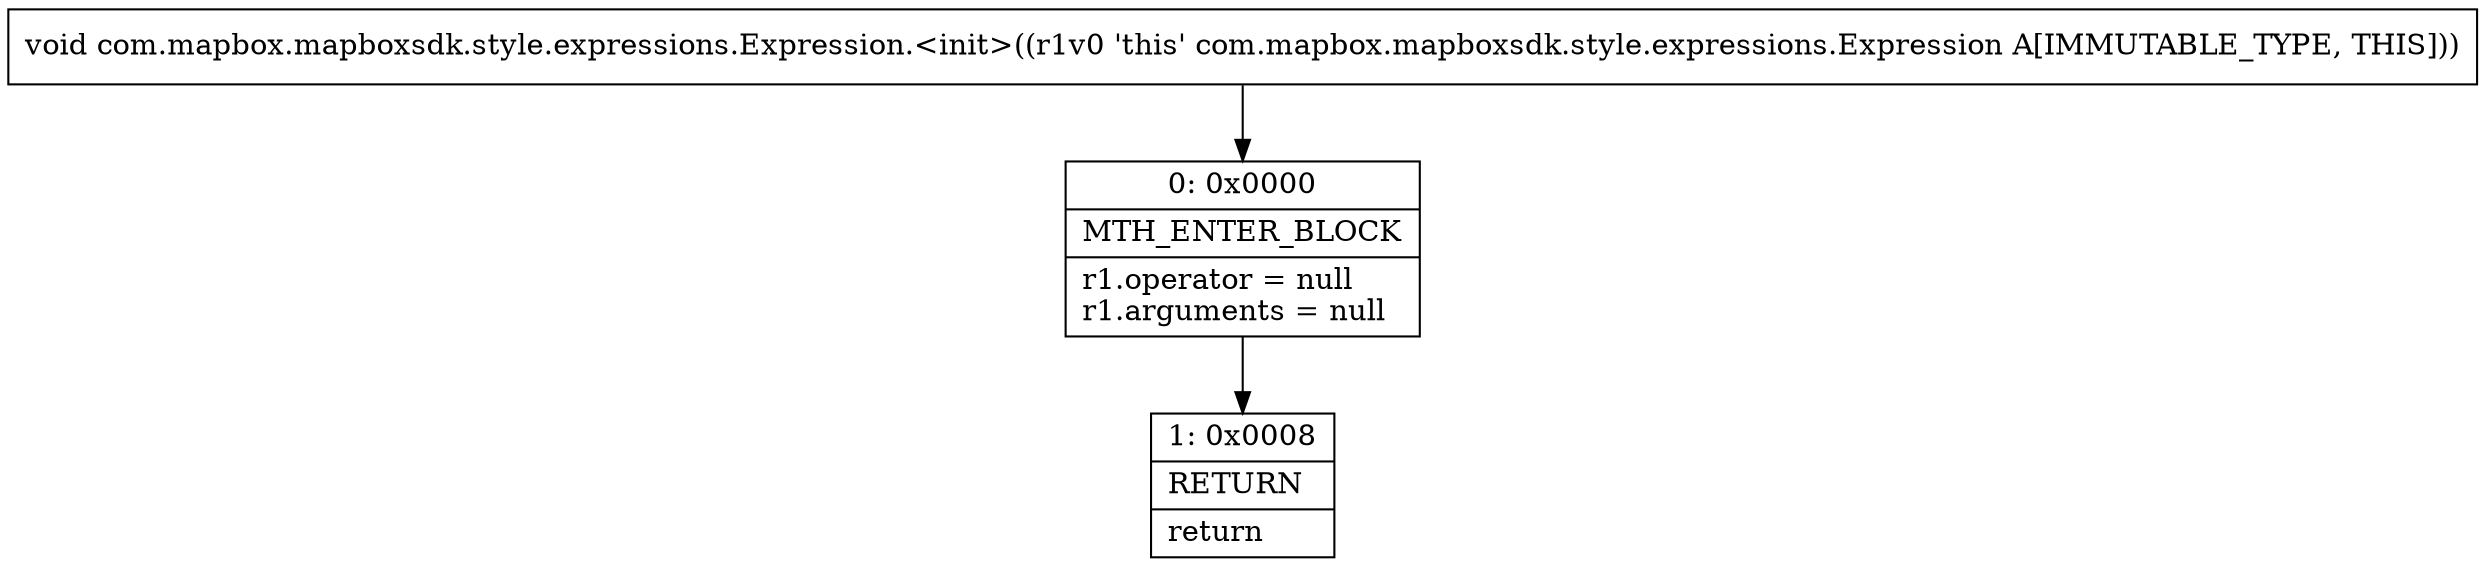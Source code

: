 digraph "CFG forcom.mapbox.mapboxsdk.style.expressions.Expression.\<init\>()V" {
Node_0 [shape=record,label="{0\:\ 0x0000|MTH_ENTER_BLOCK\l|r1.operator = null\lr1.arguments = null\l}"];
Node_1 [shape=record,label="{1\:\ 0x0008|RETURN\l|return\l}"];
MethodNode[shape=record,label="{void com.mapbox.mapboxsdk.style.expressions.Expression.\<init\>((r1v0 'this' com.mapbox.mapboxsdk.style.expressions.Expression A[IMMUTABLE_TYPE, THIS])) }"];
MethodNode -> Node_0;
Node_0 -> Node_1;
}

